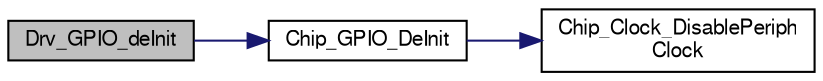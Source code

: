 digraph "Drv_GPIO_deInit"
{
  edge [fontname="FreeSans",fontsize="10",labelfontname="FreeSans",labelfontsize="10"];
  node [fontname="FreeSans",fontsize="10",shape=record];
  rankdir="LR";
  Node1 [label="Drv_GPIO_deInit",height=0.2,width=0.4,color="black", fillcolor="grey75", style="filled", fontcolor="black"];
  Node1 -> Node2 [color="midnightblue",fontsize="10",style="solid"];
  Node2 [label="Chip_GPIO_DeInit",height=0.2,width=0.4,color="black", fillcolor="white", style="filled",URL="$group__GPIO__17XX__40XX.html#ga260a25e615613c663745ed72203dd7a6",tooltip="De-Initialize GPIO block. "];
  Node2 -> Node3 [color="midnightblue",fontsize="10",style="solid"];
  Node3 [label="Chip_Clock_DisablePeriph\lClock",height=0.2,width=0.4,color="black", fillcolor="white", style="filled",URL="$group__CLOCK__17XX__40XX.html#ga1bcb3f29f3cfbe896517e7bb6ebeaf03",tooltip="Disables power and clocking for a peripheral. "];
}
